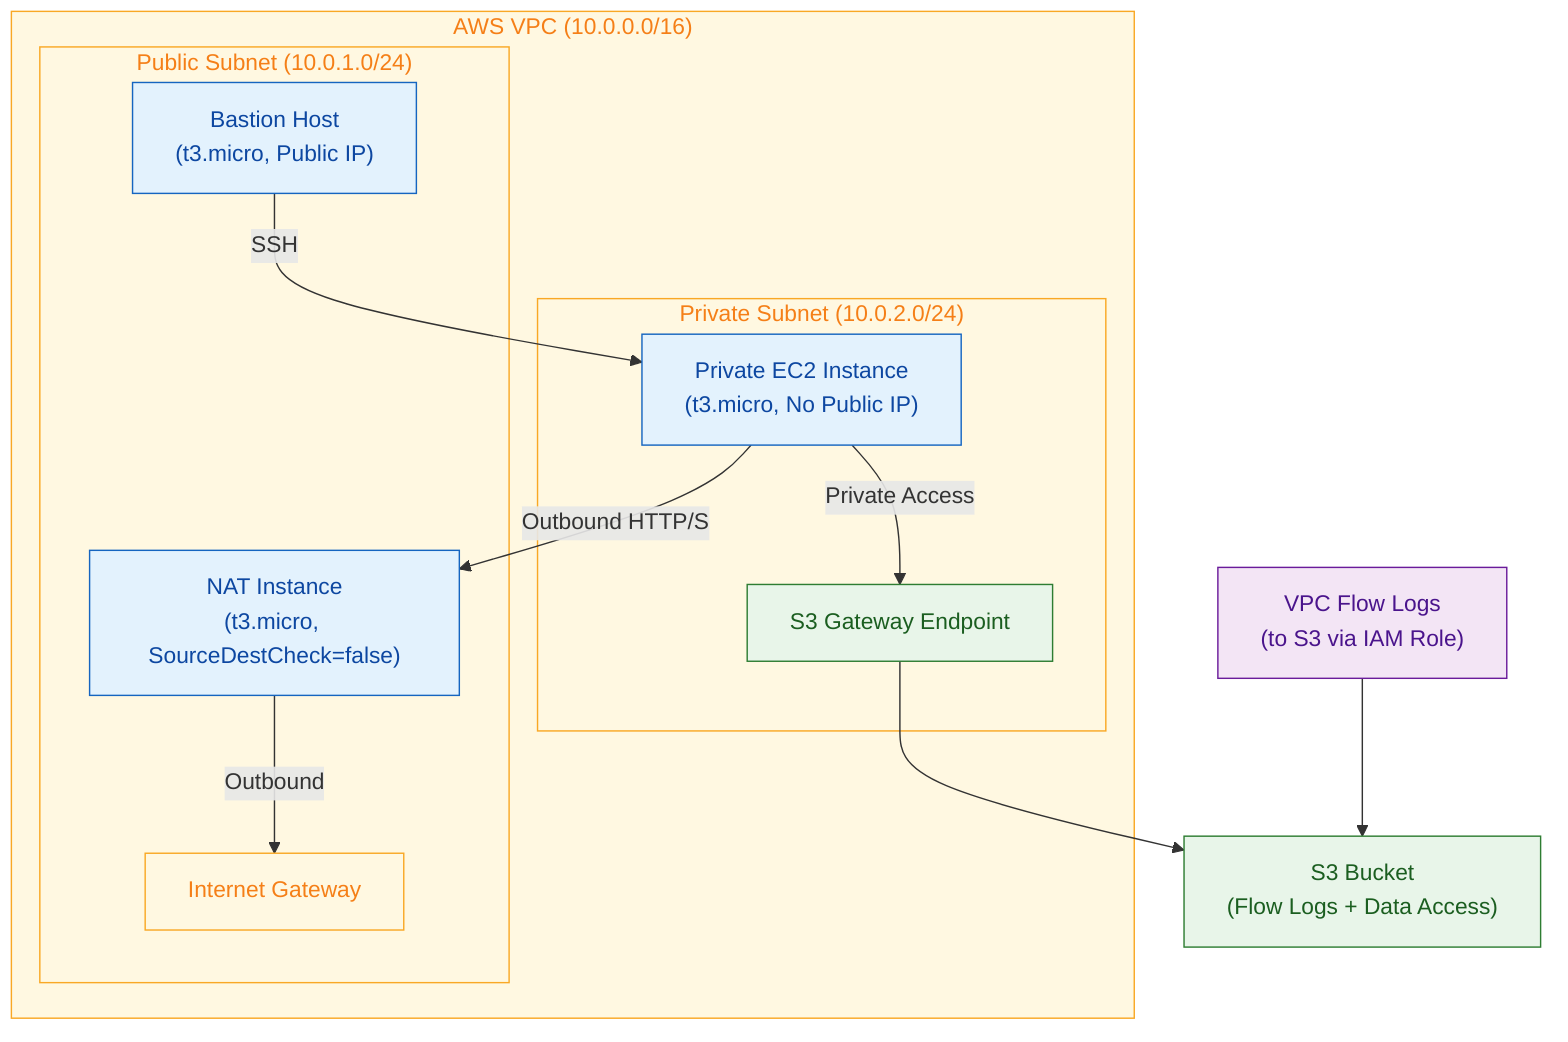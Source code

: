 %%------------------------------------------------------------
%% Secure VPC Foundation — Phase 1 Architecture Diagram
%%------------------------------------------------------------
%% This diagram illustrates:
%% - Public and private subnets within a single VPC
%% - Bastion Host and NAT Instance (public subnet)  
%% - Private EC2 (private subnet)
%% - S3 Gateway Endpoint and Flow Logs to S3
%%------------------------------------------------------------

graph TD

  %% ====================
  %% VPC Boundary
  %% ====================
  subgraph VPC["AWS VPC (10.0.0.0/16)"]
    
    %% ====================
    %% Public Subnet Components
    %% ====================
    subgraph PublicSubnet["Public Subnet (10.0.1.0/24)"]
      BASTION["Bastion Host\n(t3.micro, Public IP)"]
      NAT["NAT Instance\n(t3.micro, SourceDestCheck=false)"]
      IGW["Internet Gateway"]
    end

    %% ====================
    %% Private Subnet Components  
    %% ====================
    subgraph PrivateSubnet["Private Subnet (10.0.2.0/24)"]
      APP["Private EC2 Instance\n(t3.micro, No Public IP)"]
      S3EP["S3 Gateway Endpoint"]
    end

  end

  %% ====================
  %% External Services
  %% ====================
  S3["S3 Bucket\n(Flow Logs + Data Access)"]
  FLOWLOGS["VPC Flow Logs\n(to S3 via IAM Role)"]

  %% ====================
  %% Network Connections
  %% ====================
  BASTION -->|SSH| APP
  APP -->|Outbound HTTP/S| NAT
  NAT -->|Outbound| IGW
  APP -->|Private Access| S3EP --> S3
  FLOWLOGS --> S3

  %% ====================
  %% Styling Definitions
  %% ====================
  classDef compute fill:#E3F2FD,stroke:#1565C0,stroke-width:1px,color:#0D47A1;
  classDef storage fill:#E8F5E9,stroke:#2E7D32,stroke-width:1px,color:#1B5E20;
  classDef network fill:#FFF8E1,stroke:#F9A825,stroke-width:1px,color:#F57F17;
  classDef service fill:#F3E5F5,stroke:#6A1B9A,stroke-width:1px,color:#4A148C;

  %% ====================
  %% Apply Styles
  %% ====================
  class BASTION,NAT,APP compute;
  class S3,S3EP storage;
  class IGW,VPC,PublicSubnet,PrivateSubnet network;
  class FLOWLOGS service;
